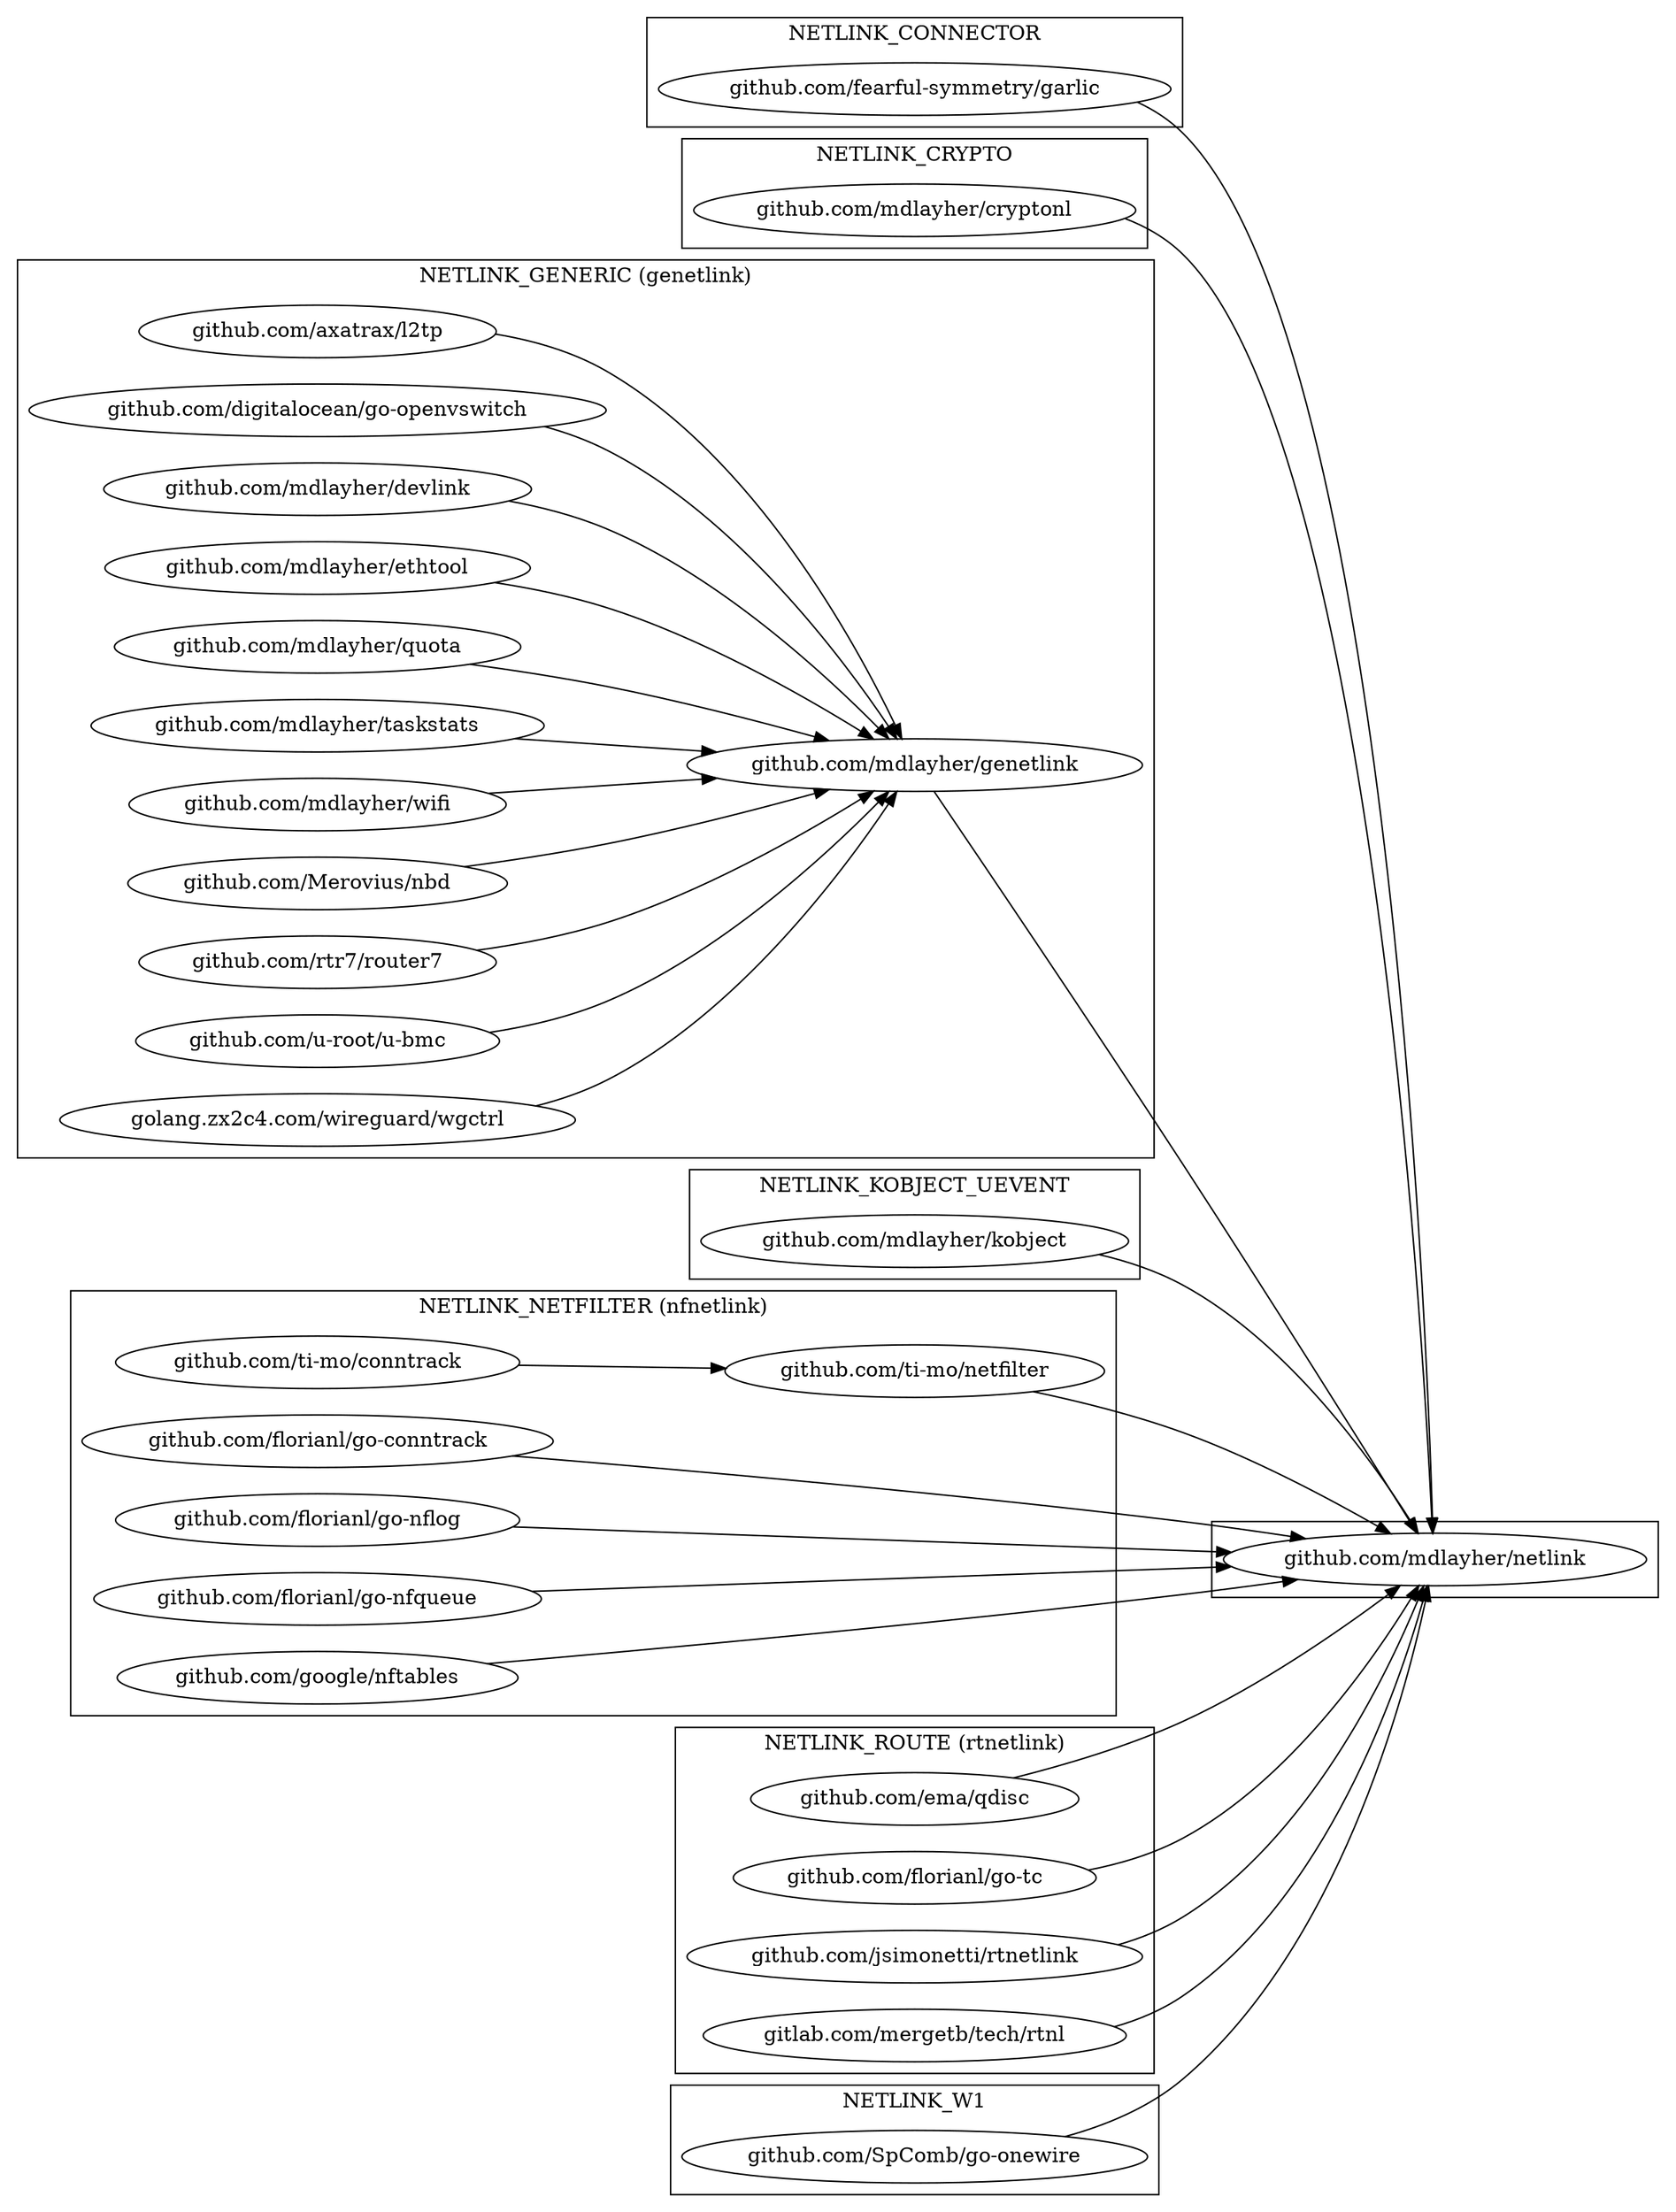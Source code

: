 digraph {
    rankdir = LR

    subgraph cluster_netlink {
        "github.com/mdlayher/netlink" [URL="https://github.com/mdlayher/netlink"]
    }

    subgraph cluster_connector {
        label = "NETLINK_CONNECTOR";

        {
            "github.com/fearful-symmetry/garlic" [URL="https://github.com/fearful-symmetry/garlic"]
        } -> "github.com/mdlayher/netlink"
    }

    subgraph cluster_crypto {
        label = "NETLINK_CRYPTO";

        {
            "github.com/mdlayher/cryptonl" [URL="https://github.com/mdlayher/cryptonl"]
        } -> "github.com/mdlayher/netlink"
    }

    subgraph cluster_generic {
        label = "NETLINK_GENERIC (genetlink)";
        "github.com/mdlayher/genetlink" [URL="https://github.com/mdlayher/genetlink"]
        "github.com/mdlayher/genetlink" -> "github.com/mdlayher/netlink"

        {   
            "github.com/axatrax/l2tp" [URL="https://github.com/axatrax/l2tp"]
            "github.com/digitalocean/go-openvswitch" [URL="https://github.com/digitalocean/go-openvswitch"]
            "github.com/mdlayher/devlink" [URL="https://github.com/mdlayher/devlink"]
            "github.com/mdlayher/ethtool" [URL="https://github.com/mdlayher/ethtool"]
            "github.com/mdlayher/quota" [URL="https://github.com/mdlayher/quota"]
            "github.com/mdlayher/taskstats" [URL="https://github.com/mdlayher/taskstats"]
            "github.com/mdlayher/wifi" [URL="https://github.com/mdlayher/wifi"]
            "github.com/Merovius/nbd" [URL="https://github.com/Merovius/nbd"]
            "github.com/rtr7/router7" [URL="https://github.com/rtr7/router7"]
            "github.com/u-root/u-bmc" [URL="https://github.com/u-root/u-bmc"]
            "golang.zx2c4.com/wireguard/wgctrl" [URL="https://golang.zx2c4.com/wireguard/wgctrl"]
        } -> "github.com/mdlayher/genetlink" 
    }

    subgraph cluster_kobject_uevent {
        label = "NETLINK_KOBJECT_UEVENT";

        {
            "github.com/mdlayher/kobject" [URL="https://github.com/mdlayher/kobject"]
        } -> "github.com/mdlayher/netlink"
    }

    subgraph cluster_netfilter {
        label = "NETLINK_NETFILTER (nfnetlink)";

        {
            "github.com/florianl/go-conntrack" [URL="https://github.com/florianl/go-conntrack"]
            "github.com/florianl/go-nflog" [URL="https://github.com/florianl/go-nflog"]
            "github.com/florianl/go-nfqueue" [URL="https://github.com/florianl/go-nfqueue"]
            "github.com/google/nftables" [URL="https://github.com/google/nftables"]
            "github.com/ti-mo/netfilter" [URL="https://github.com/ti-mo/netfilter"]
        } -> "github.com/mdlayher/netlink"

        {
            "github.com/ti-mo/conntrack"  [URL="https://github.com/ti-mo/conntrack"]
        } -> "github.com/ti-mo/netfilter"
    }

    subgraph cluster_route {
        label = "NETLINK_ROUTE (rtnetlink)";

        {
            "github.com/ema/qdisc" [URL="https://github.com/ema/qdisc"]
            "github.com/florianl/go-tc" [URL="https://github.com/florianl/go-tc"]
            "github.com/jsimonetti/rtnetlink" [URL="https://github.com/jsimonetti/rtnetlink"]
            "gitlab.com/mergetb/tech/rtnl" [URL="https://gitlab.com/mergetb/tech/rtnl"]
        } -> "github.com/mdlayher/netlink"
    }

    subgraph cluster_w1 {
        label = "NETLINK_W1";

        {
            "github.com/SpComb/go-onewire" [URL="https://github.com/SpComb/go-onewire"]
        } -> "github.com/mdlayher/netlink"
    }
}


